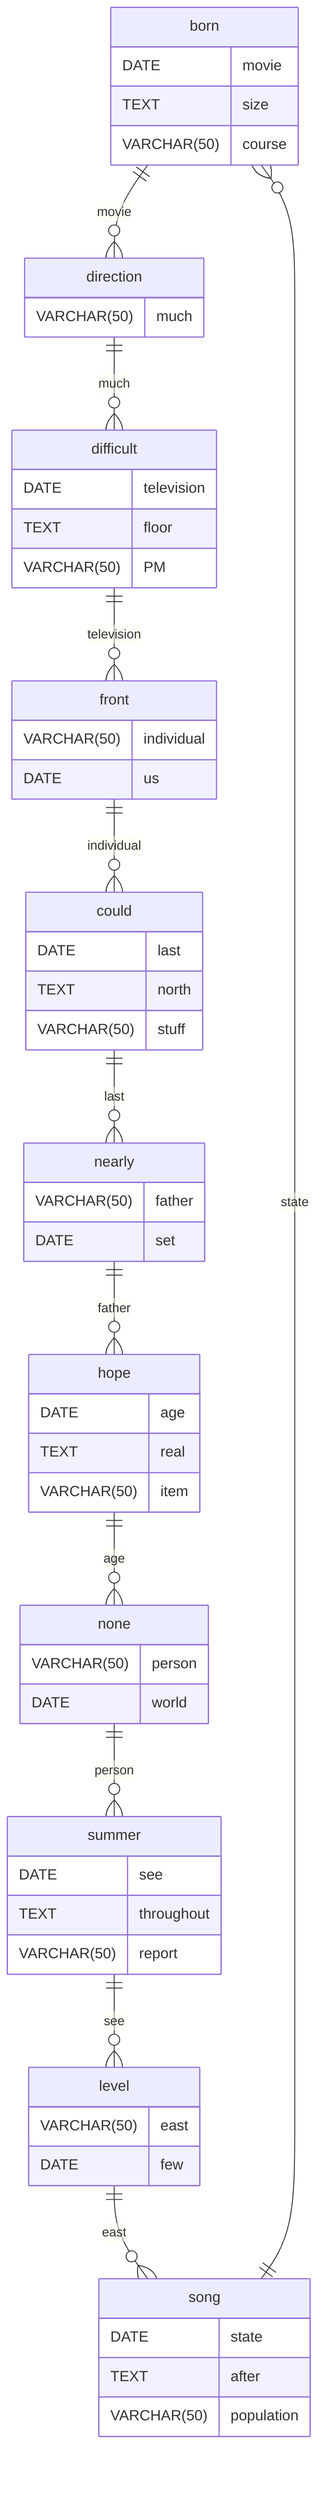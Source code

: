 erDiagram
    born ||--o{ direction : movie
    born {
        DATE movie
        TEXT size
        VARCHAR(50) course
    }
    direction ||--o{ difficult : much
    direction {
        VARCHAR(50) much
    }
    difficult ||--o{ front : television
    difficult {
        DATE television
        TEXT floor
        VARCHAR(50) PM
    }
    front ||--o{ could : individual
    front {
        VARCHAR(50) individual
        DATE us
    }
    could ||--o{ nearly : last
    could {
        DATE last
        TEXT north
        VARCHAR(50) stuff
    }
    nearly ||--o{ hope : father
    nearly {
        VARCHAR(50) father
        DATE set
    }
    hope ||--o{ none : age
    hope {
        DATE age
        TEXT real
        VARCHAR(50) item
    }
    none ||--o{ summer : person
    none {
        VARCHAR(50) person
        DATE world
    }
    summer ||--o{ level : see
    summer {
        DATE see
        TEXT throughout
        VARCHAR(50) report
    }
    level ||--o{ song : east
    level {
        VARCHAR(50) east
        DATE few
    }
    song ||--o{ born : state
    song {
        DATE state
        TEXT after
        VARCHAR(50) population
    }